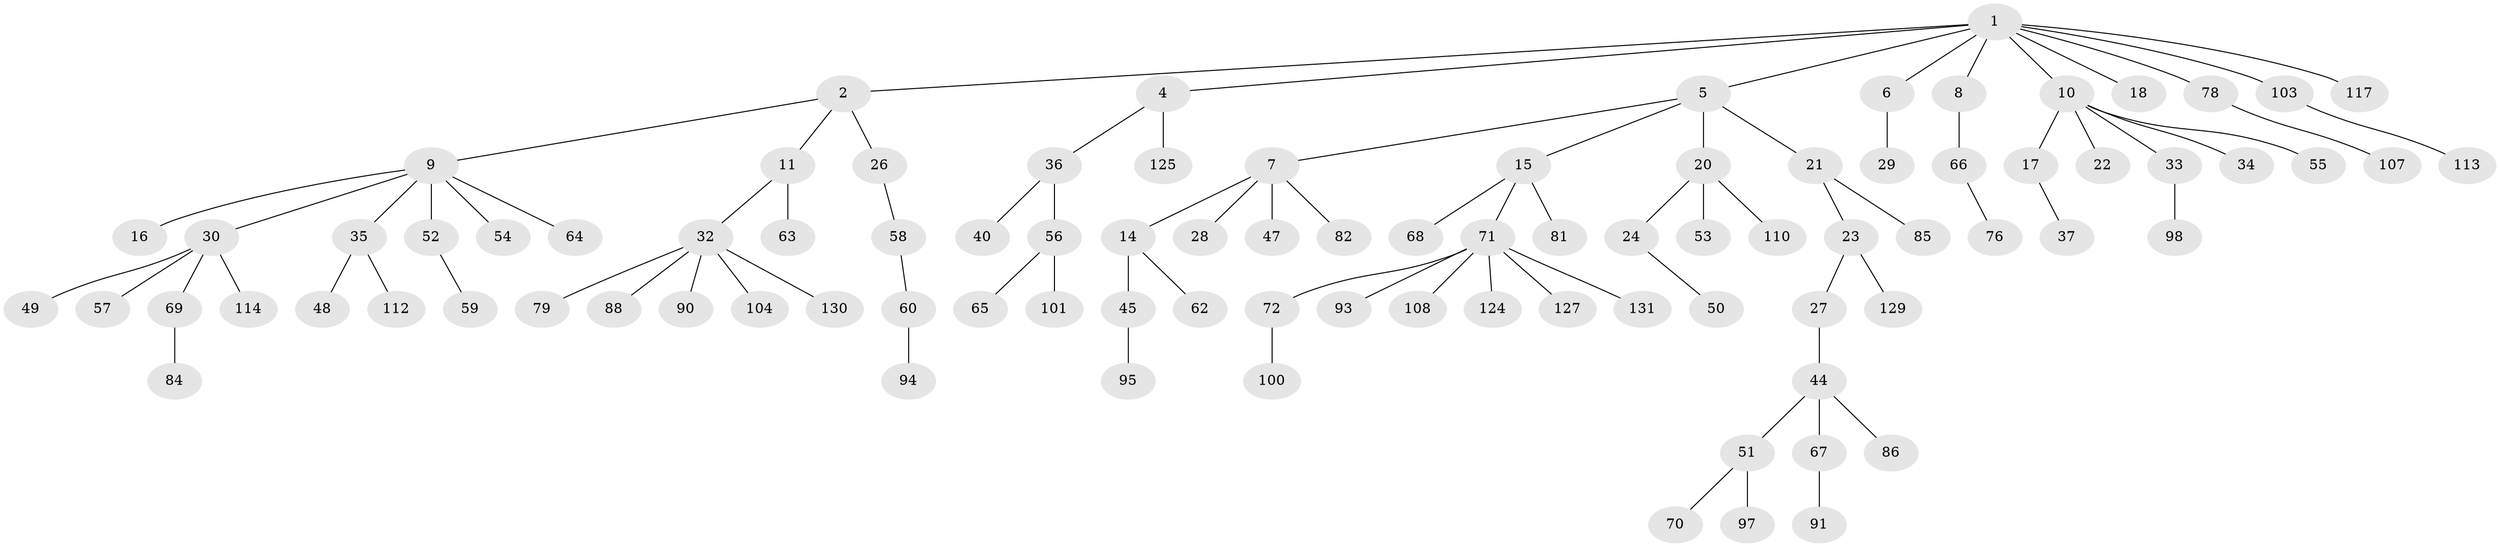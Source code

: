 // original degree distribution, {8: 0.015267175572519083, 4: 0.06870229007633588, 6: 0.022900763358778626, 3: 0.13740458015267176, 1: 0.5419847328244275, 2: 0.19083969465648856, 5: 0.022900763358778626}
// Generated by graph-tools (version 1.1) at 2025/11/02/27/25 16:11:28]
// undirected, 92 vertices, 91 edges
graph export_dot {
graph [start="1"]
  node [color=gray90,style=filled];
  1 [super="+3"];
  2;
  4 [super="+87"];
  5 [super="+12"];
  6 [super="+116"];
  7 [super="+105"];
  8 [super="+73"];
  9 [super="+120"];
  10 [super="+13"];
  11 [super="+39"];
  14 [super="+19"];
  15 [super="+42"];
  16 [super="+25"];
  17;
  18;
  20 [super="+31"];
  21 [super="+38"];
  22;
  23 [super="+46"];
  24 [super="+118"];
  26 [super="+83"];
  27 [super="+115"];
  28;
  29;
  30 [super="+43"];
  32 [super="+41"];
  33;
  34;
  35;
  36;
  37;
  40;
  44 [super="+119"];
  45 [super="+61"];
  47 [super="+80"];
  48;
  49 [super="+92"];
  50 [super="+111"];
  51 [super="+96"];
  52;
  53;
  54;
  55;
  56 [super="+77"];
  57;
  58;
  59;
  60 [super="+126"];
  62;
  63;
  64;
  65;
  66;
  67 [super="+99"];
  68;
  69 [super="+75"];
  70;
  71 [super="+74"];
  72 [super="+121"];
  76;
  78 [super="+89"];
  79 [super="+109"];
  81;
  82;
  84;
  85;
  86;
  88;
  90;
  91 [super="+106"];
  93 [super="+102"];
  94;
  95;
  97;
  98;
  100;
  101 [super="+128"];
  103;
  104;
  107;
  108;
  110;
  112;
  113;
  114 [super="+123"];
  117 [super="+122"];
  124;
  125;
  127;
  129;
  130;
  131;
  1 -- 2;
  1 -- 4;
  1 -- 6;
  1 -- 8;
  1 -- 10;
  1 -- 18;
  1 -- 103;
  1 -- 5;
  1 -- 117;
  1 -- 78;
  2 -- 9;
  2 -- 11;
  2 -- 26;
  4 -- 36;
  4 -- 125;
  5 -- 7;
  5 -- 15;
  5 -- 20;
  5 -- 21;
  6 -- 29;
  7 -- 14;
  7 -- 28;
  7 -- 47;
  7 -- 82;
  8 -- 66;
  9 -- 16;
  9 -- 30;
  9 -- 35;
  9 -- 52;
  9 -- 54;
  9 -- 64;
  10 -- 34;
  10 -- 55;
  10 -- 17;
  10 -- 22;
  10 -- 33;
  11 -- 32;
  11 -- 63;
  14 -- 45;
  14 -- 62;
  15 -- 71;
  15 -- 81;
  15 -- 68;
  17 -- 37;
  20 -- 24;
  20 -- 53;
  20 -- 110;
  21 -- 23;
  21 -- 85;
  23 -- 27;
  23 -- 129;
  24 -- 50;
  26 -- 58;
  27 -- 44;
  30 -- 57;
  30 -- 69;
  30 -- 114;
  30 -- 49;
  32 -- 90;
  32 -- 104;
  32 -- 130;
  32 -- 88;
  32 -- 79;
  33 -- 98;
  35 -- 48;
  35 -- 112;
  36 -- 40;
  36 -- 56;
  44 -- 51;
  44 -- 67;
  44 -- 86;
  45 -- 95;
  51 -- 70;
  51 -- 97;
  52 -- 59;
  56 -- 65;
  56 -- 101;
  58 -- 60;
  60 -- 94;
  66 -- 76;
  67 -- 91;
  69 -- 84;
  71 -- 72;
  71 -- 124;
  71 -- 131;
  71 -- 108;
  71 -- 93;
  71 -- 127;
  72 -- 100;
  78 -- 107;
  103 -- 113;
}
